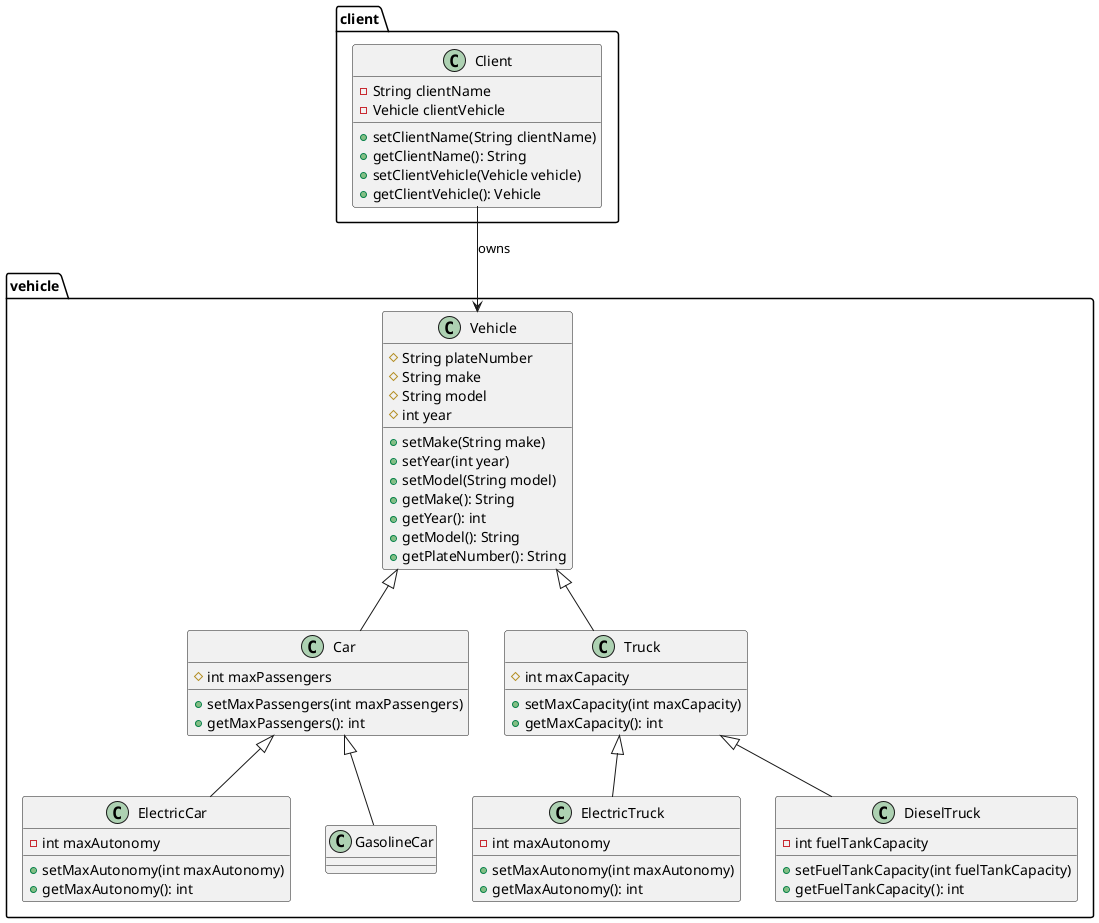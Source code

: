 @startuml
'https://plantuml.com/class-diagram

package vehicle {
    class Vehicle {
        # String plateNumber
        # String make
        # String model
        # int year
        + setMake(String make)
        + setYear(int year)
        + setModel(String model)
        + getMake(): String
        + getYear(): int
        + getModel(): String
        + getPlateNumber(): String
    }

    class Car extends Vehicle {
        # int maxPassengers
        + setMaxPassengers(int maxPassengers)
        + getMaxPassengers(): int
    }

    class Truck extends Vehicle {
        # int maxCapacity
        + setMaxCapacity(int maxCapacity)
        + getMaxCapacity(): int
    }

    class ElectricCar extends Car {
        - int maxAutonomy
        + setMaxAutonomy(int maxAutonomy)
        + getMaxAutonomy(): int
    }

    class GasolineCar extends Car {
    }

    class ElectricTruck extends Truck {
        - int maxAutonomy
        + setMaxAutonomy(int maxAutonomy)
        + getMaxAutonomy(): int
    }

    class DieselTruck extends Truck {
        - int fuelTankCapacity
        + setFuelTankCapacity(int fuelTankCapacity)
        + getFuelTankCapacity(): int
    }
}

package client {
    class Client {
        - String clientName
        - Vehicle clientVehicle
        + setClientName(String clientName)
        + getClientName(): String
        + setClientVehicle(Vehicle vehicle)
        + getClientVehicle(): Vehicle
    }

    Client --> Vehicle : owns
}


@enduml